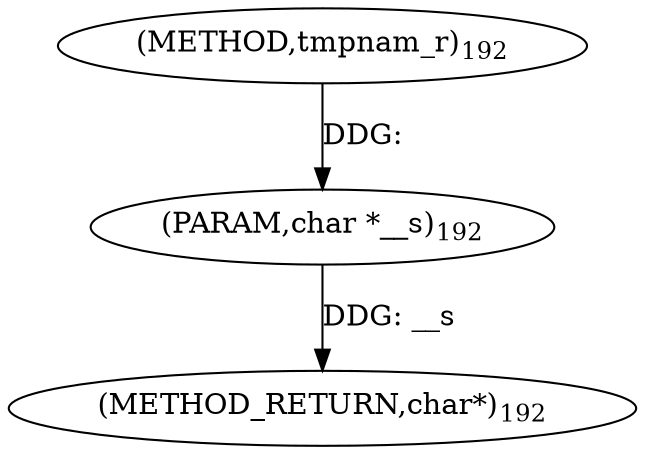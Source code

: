 digraph "tmpnam_r" {  
"2503" [label = <(METHOD,tmpnam_r)<SUB>192</SUB>> ]
"2505" [label = <(METHOD_RETURN,char*)<SUB>192</SUB>> ]
"2504" [label = <(PARAM,char *__s)<SUB>192</SUB>> ]
  "2504" -> "2505"  [ label = "DDG: __s"] 
  "2503" -> "2504"  [ label = "DDG: "] 
}
